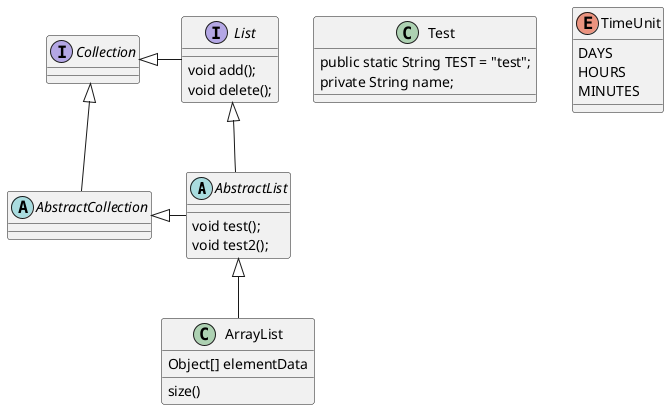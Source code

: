 @startuml

abstract class AbstractList{
void test();
void test2();
}
class Test{
public static String TEST = "test";
private String name;
}
abstract AbstractCollection
interface List{
void add();
void delete();
}
interface Collection

List <|-- AbstractList
Collection <|-- AbstractCollection

Collection <|- List
AbstractCollection <|- AbstractList
AbstractList <|-- ArrayList

class ArrayList {
Object[] elementData
size()
}

enum TimeUnit {
DAYS
HOURS
MINUTES
}

@enduml